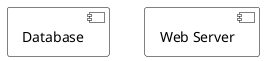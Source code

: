 @startuml
skinparam component {
  BackgroundColor #FFFFFF
  BorderColor #000000
}

component "Database" as DB
component "Web Server" as WS
@enduml